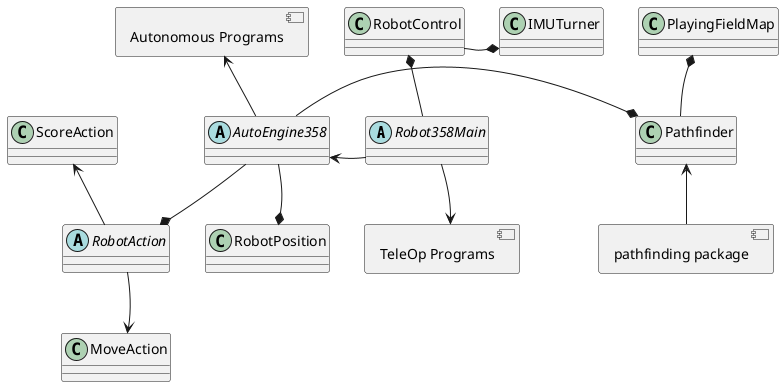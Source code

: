 @startuml

allowmixing

abstract class Robot358Main
abstract class AutoEngine358
abstract class AutoEngine358
abstract class RobotAction
class RobotControl
class ScoreAction
class RobotPosition
class Pathfinder
class PlayingFieldMap
class MoveAction
class IMUTurner

component "pathfinding package"
component "Autonomous Programs"
component "TeleOp Programs"

AutoEngine358 <-- Robot358Main
AutoEngine358 -left[hidden]- Robot358Main
"Autonomous Programs" <-- AutoEngine358
PlayingFieldMap *-- Pathfinder
PlayingFieldMap -down[hidden]- Pathfinder

"TeleOp Programs" <-- Robot358Main
"TeleOp Programs" -up[hidden]- Robot358Main
IMUTurner *-- RobotControl
IMUTurner -left[hidden]- RobotControl
RobotControl *-- Robot358Main
MoveAction -up[hidden]-  RobotAction
ScoreAction -right[hidden]-  MoveAction
Pathfinder -left[hidden]-  AutoEngine358
RobotAction *-- AutoEngine358
RobotAction -up[hidden]- AutoEngine358
MoveAction <-- RobotAction
ScoreAction <-- RobotAction
RobotPosition *-- AutoEngine358
RobotPosition -up[hidden]- AutoEngine358

Pathfinder *-- AutoEngine358
Pathfinder <-- "pathfinding package"



@enduml